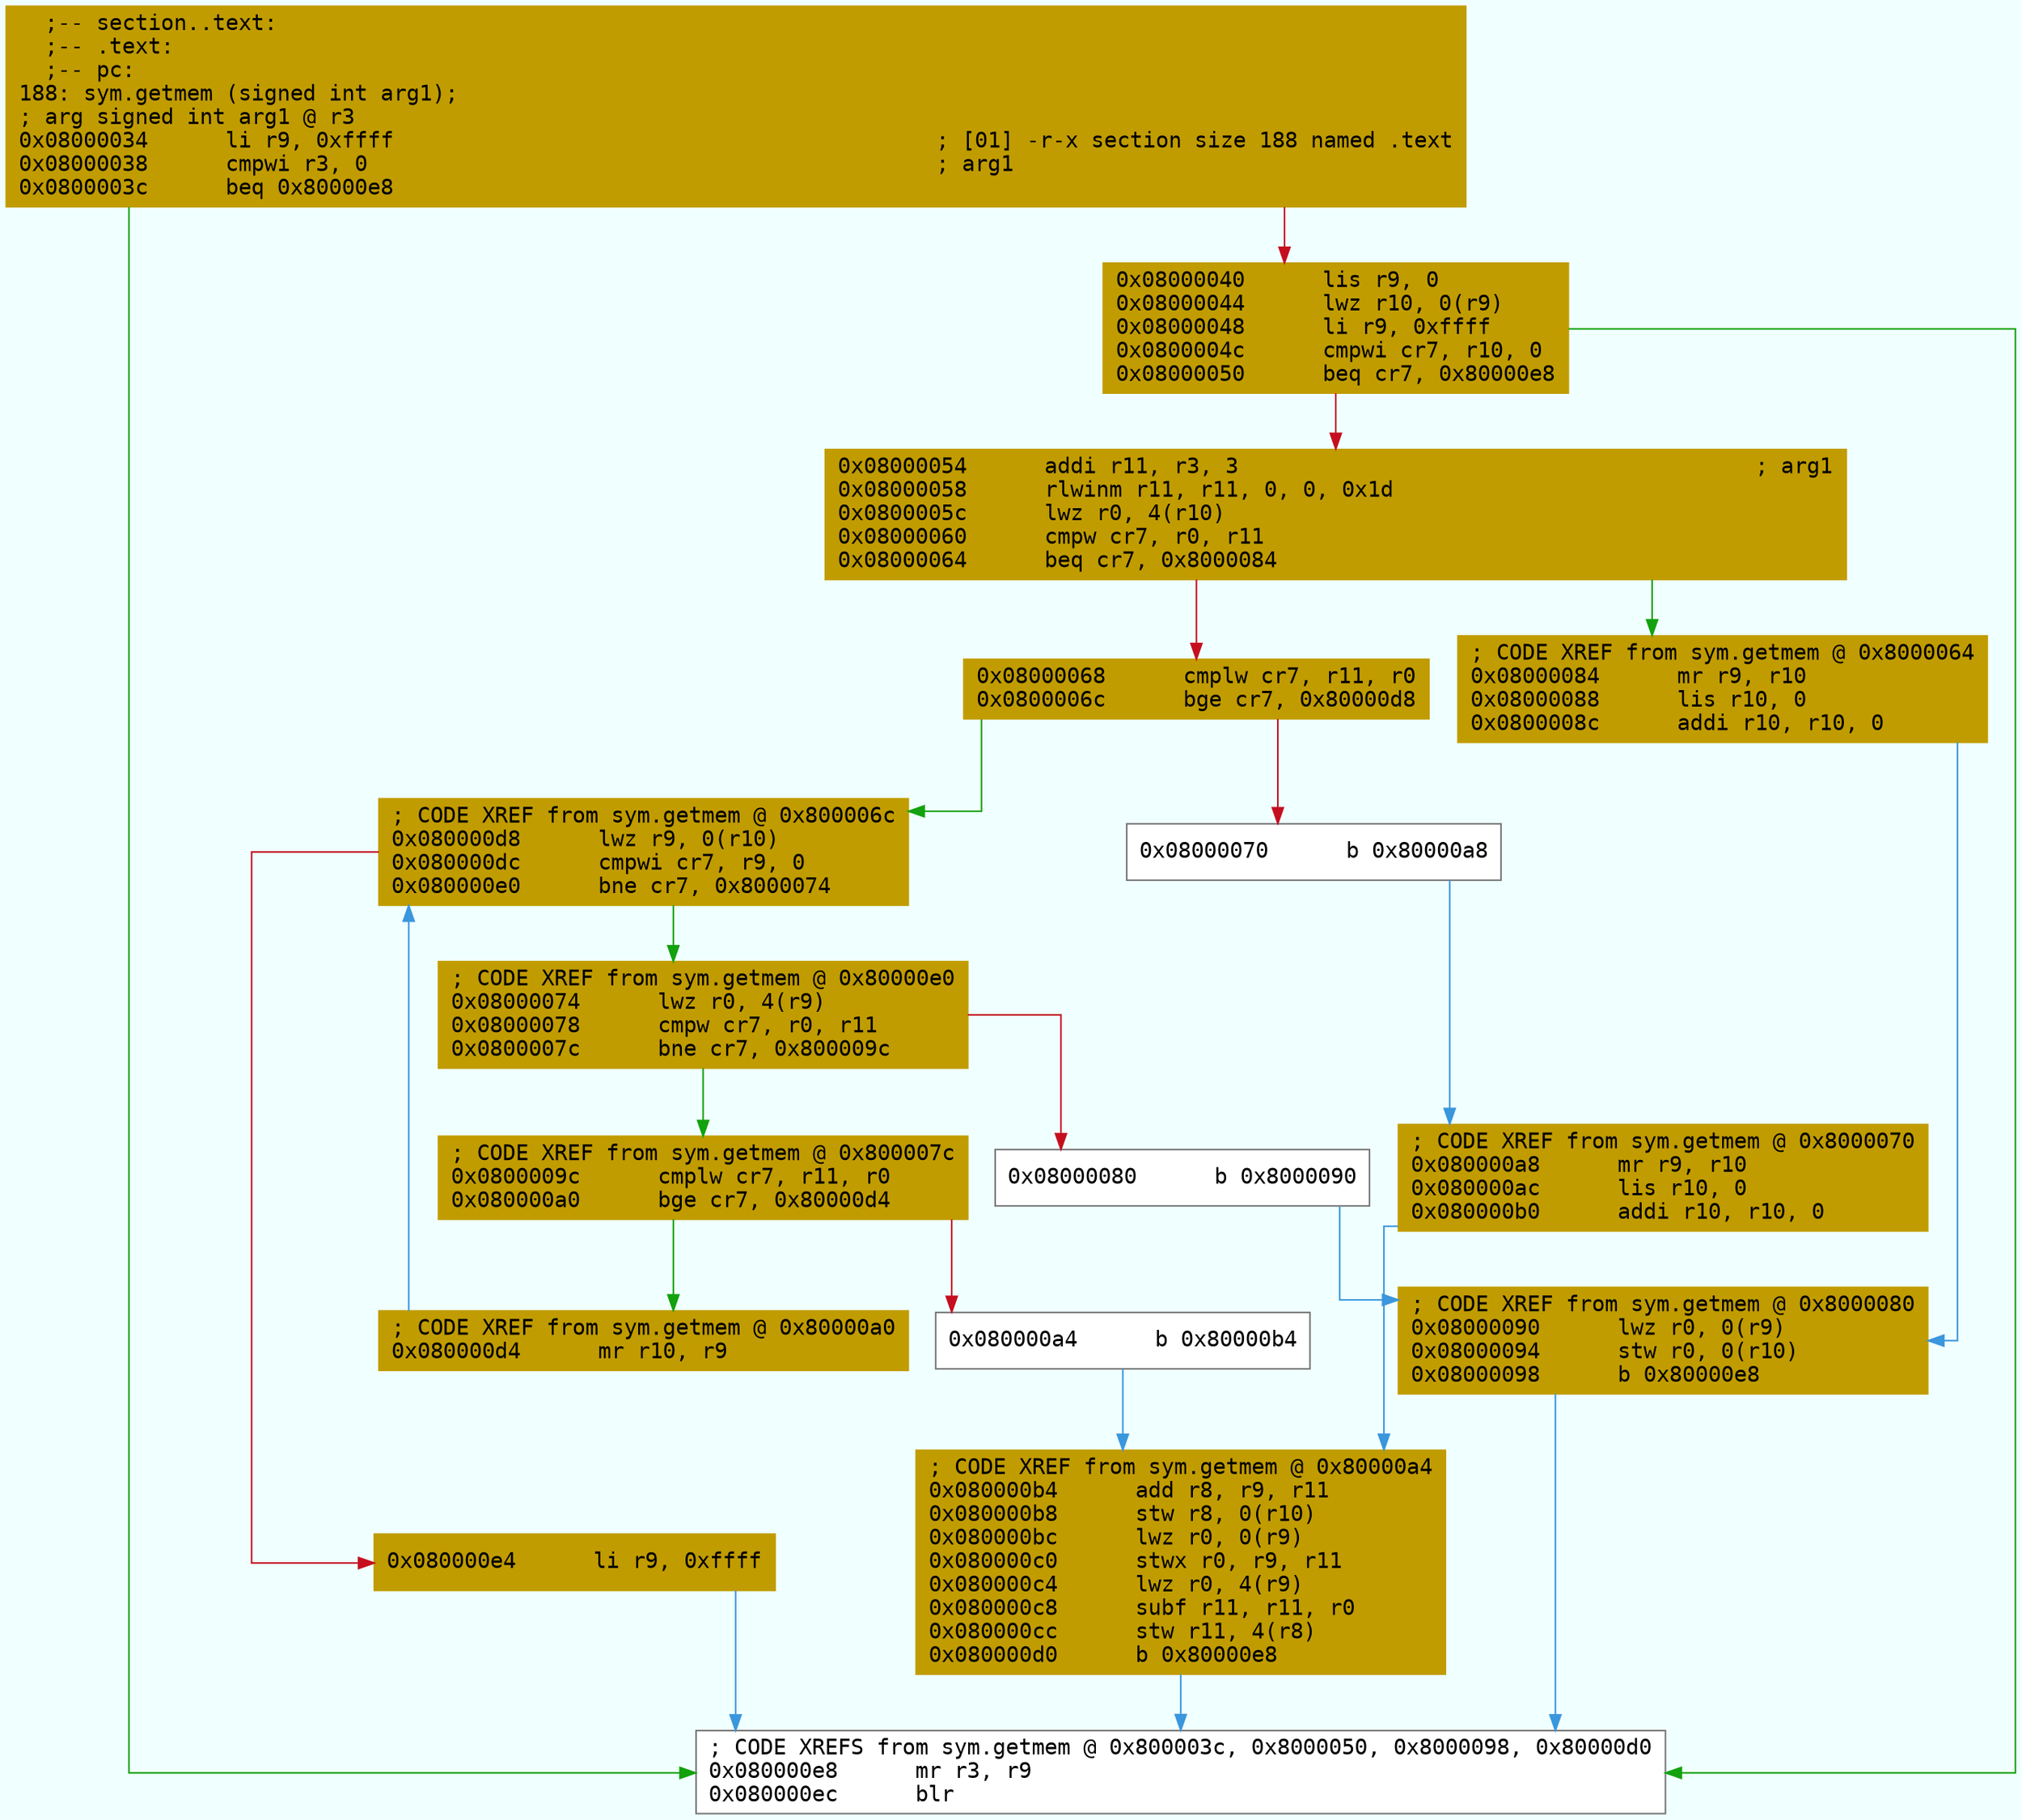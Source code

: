 digraph code {
	graph [bgcolor=azure fontsize=8 fontname="Courier" splines="ortho"];
	node [fillcolor=gray style=filled shape=box];
	edge [arrowhead="normal"];
	"0x08000034" [URL="sym.getmem/0x08000034", fillcolor="#c19c00",color="#c19c00", fontname="Courier",label="  ;-- section..text:\l  ;-- .text:\l  ;-- pc:\l188: sym.getmem (signed int arg1);\l; arg signed int arg1 @ r3\l0x08000034      li r9, 0xffff                                          ; [01] -r-x section size 188 named .text\l0x08000038      cmpwi r3, 0                                            ; arg1\l0x0800003c      beq 0x80000e8\l"]
	"0x08000040" [URL="sym.getmem/0x08000040", fillcolor="#c19c00",color="#c19c00", fontname="Courier",label="0x08000040      lis r9, 0\l0x08000044      lwz r10, 0(r9)\l0x08000048      li r9, 0xffff\l0x0800004c      cmpwi cr7, r10, 0\l0x08000050      beq cr7, 0x80000e8\l"]
	"0x08000054" [URL="sym.getmem/0x08000054", fillcolor="#c19c00",color="#c19c00", fontname="Courier",label="0x08000054      addi r11, r3, 3                                        ; arg1\l0x08000058      rlwinm r11, r11, 0, 0, 0x1d\l0x0800005c      lwz r0, 4(r10)\l0x08000060      cmpw cr7, r0, r11\l0x08000064      beq cr7, 0x8000084\l"]
	"0x08000068" [URL="sym.getmem/0x08000068", fillcolor="#c19c00",color="#c19c00", fontname="Courier",label="0x08000068      cmplw cr7, r11, r0\l0x0800006c      bge cr7, 0x80000d8\l"]
	"0x08000070" [URL="sym.getmem/0x08000070", fillcolor="white",color="#767676", fontname="Courier",label="0x08000070      b 0x80000a8\l"]
	"0x08000074" [URL="sym.getmem/0x08000074", fillcolor="#c19c00",color="#c19c00", fontname="Courier",label="; CODE XREF from sym.getmem @ 0x80000e0\l0x08000074      lwz r0, 4(r9)\l0x08000078      cmpw cr7, r0, r11\l0x0800007c      bne cr7, 0x800009c\l"]
	"0x08000080" [URL="sym.getmem/0x08000080", fillcolor="white",color="#767676", fontname="Courier",label="0x08000080      b 0x8000090\l"]
	"0x08000084" [URL="sym.getmem/0x08000084", fillcolor="#c19c00",color="#c19c00", fontname="Courier",label="; CODE XREF from sym.getmem @ 0x8000064\l0x08000084      mr r9, r10\l0x08000088      lis r10, 0\l0x0800008c      addi r10, r10, 0\l"]
	"0x08000090" [URL="sym.getmem/0x08000090", fillcolor="#c19c00",color="#c19c00", fontname="Courier",label="; CODE XREF from sym.getmem @ 0x8000080\l0x08000090      lwz r0, 0(r9)\l0x08000094      stw r0, 0(r10)\l0x08000098      b 0x80000e8\l"]
	"0x0800009c" [URL="sym.getmem/0x0800009c", fillcolor="#c19c00",color="#c19c00", fontname="Courier",label="; CODE XREF from sym.getmem @ 0x800007c\l0x0800009c      cmplw cr7, r11, r0\l0x080000a0      bge cr7, 0x80000d4\l"]
	"0x080000a4" [URL="sym.getmem/0x080000a4", fillcolor="white",color="#767676", fontname="Courier",label="0x080000a4      b 0x80000b4\l"]
	"0x080000a8" [URL="sym.getmem/0x080000a8", fillcolor="#c19c00",color="#c19c00", fontname="Courier",label="; CODE XREF from sym.getmem @ 0x8000070\l0x080000a8      mr r9, r10\l0x080000ac      lis r10, 0\l0x080000b0      addi r10, r10, 0\l"]
	"0x080000b4" [URL="sym.getmem/0x080000b4", fillcolor="#c19c00",color="#c19c00", fontname="Courier",label="; CODE XREF from sym.getmem @ 0x80000a4\l0x080000b4      add r8, r9, r11\l0x080000b8      stw r8, 0(r10)\l0x080000bc      lwz r0, 0(r9)\l0x080000c0      stwx r0, r9, r11\l0x080000c4      lwz r0, 4(r9)\l0x080000c8      subf r11, r11, r0\l0x080000cc      stw r11, 4(r8)\l0x080000d0      b 0x80000e8\l"]
	"0x080000d4" [URL="sym.getmem/0x080000d4", fillcolor="#c19c00",color="#c19c00", fontname="Courier",label="; CODE XREF from sym.getmem @ 0x80000a0\l0x080000d4      mr r10, r9\l"]
	"0x080000d8" [URL="sym.getmem/0x080000d8", fillcolor="#c19c00",color="#c19c00", fontname="Courier",label="; CODE XREF from sym.getmem @ 0x800006c\l0x080000d8      lwz r9, 0(r10)\l0x080000dc      cmpwi cr7, r9, 0\l0x080000e0      bne cr7, 0x8000074\l"]
	"0x080000e4" [URL="sym.getmem/0x080000e4", fillcolor="#c19c00",color="#c19c00", fontname="Courier",label="0x080000e4      li r9, 0xffff\l"]
	"0x080000e8" [URL="sym.getmem/0x080000e8", fillcolor="white",color="#767676", fontname="Courier",label="; CODE XREFS from sym.getmem @ 0x800003c, 0x8000050, 0x8000098, 0x80000d0\l0x080000e8      mr r3, r9\l0x080000ec      blr\l"]
        "0x08000034" -> "0x080000e8" [color="#13a10e"];
        "0x08000034" -> "0x08000040" [color="#c50f1f"];
        "0x08000040" -> "0x080000e8" [color="#13a10e"];
        "0x08000040" -> "0x08000054" [color="#c50f1f"];
        "0x08000054" -> "0x08000084" [color="#13a10e"];
        "0x08000054" -> "0x08000068" [color="#c50f1f"];
        "0x08000068" -> "0x080000d8" [color="#13a10e"];
        "0x08000068" -> "0x08000070" [color="#c50f1f"];
        "0x08000070" -> "0x080000a8" [color="#3a96dd"];
        "0x08000074" -> "0x0800009c" [color="#13a10e"];
        "0x08000074" -> "0x08000080" [color="#c50f1f"];
        "0x08000080" -> "0x08000090" [color="#3a96dd"];
        "0x08000084" -> "0x08000090" [color="#3a96dd"];
        "0x08000090" -> "0x080000e8" [color="#3a96dd"];
        "0x0800009c" -> "0x080000d4" [color="#13a10e"];
        "0x0800009c" -> "0x080000a4" [color="#c50f1f"];
        "0x080000a4" -> "0x080000b4" [color="#3a96dd"];
        "0x080000a8" -> "0x080000b4" [color="#3a96dd"];
        "0x080000b4" -> "0x080000e8" [color="#3a96dd"];
        "0x080000d4" -> "0x080000d8" [color="#3a96dd"];
        "0x080000d8" -> "0x08000074" [color="#13a10e"];
        "0x080000d8" -> "0x080000e4" [color="#c50f1f"];
        "0x080000e4" -> "0x080000e8" [color="#3a96dd"];
}

